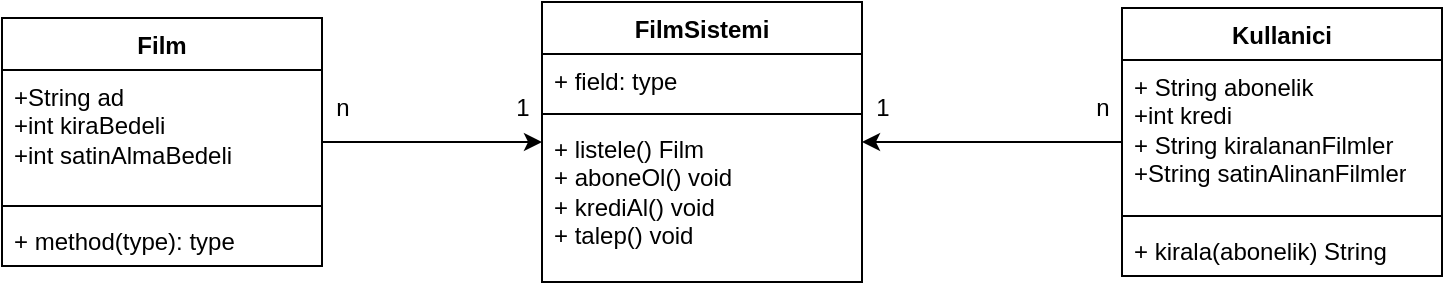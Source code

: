 <mxfile version="22.1.16" type="device">
  <diagram name="Sayfa -1" id="beIvgIOTCIaybi1Jd2s5">
    <mxGraphModel dx="1290" dy="587" grid="1" gridSize="10" guides="1" tooltips="1" connect="1" arrows="1" fold="1" page="1" pageScale="1" pageWidth="827" pageHeight="1169" math="0" shadow="0">
      <root>
        <mxCell id="0" />
        <mxCell id="1" parent="0" />
        <mxCell id="TG8eKqU3fPoTrwBgj0wD-1" style="edgeStyle=orthogonalEdgeStyle;rounded=0;orthogonalLoop=1;jettySize=auto;html=1;" edge="1" parent="1" source="_6JdU4WiKeAnT2bDIrAe-1" target="_6JdU4WiKeAnT2bDIrAe-5">
          <mxGeometry relative="1" as="geometry" />
        </mxCell>
        <mxCell id="_6JdU4WiKeAnT2bDIrAe-1" value="Film" style="swimlane;fontStyle=1;align=center;verticalAlign=top;childLayout=stackLayout;horizontal=1;startSize=26;horizontalStack=0;resizeParent=1;resizeParentMax=0;resizeLast=0;collapsible=1;marginBottom=0;whiteSpace=wrap;html=1;" parent="1" vertex="1">
          <mxGeometry x="50" y="318" width="160" height="124" as="geometry" />
        </mxCell>
        <mxCell id="_6JdU4WiKeAnT2bDIrAe-2" value="+String ad&lt;br&gt;+int kiraBedeli&lt;br&gt;+int satinAlmaBedeli" style="text;strokeColor=none;fillColor=none;align=left;verticalAlign=top;spacingLeft=4;spacingRight=4;overflow=hidden;rotatable=0;points=[[0,0.5],[1,0.5]];portConstraint=eastwest;whiteSpace=wrap;html=1;" parent="_6JdU4WiKeAnT2bDIrAe-1" vertex="1">
          <mxGeometry y="26" width="160" height="64" as="geometry" />
        </mxCell>
        <mxCell id="_6JdU4WiKeAnT2bDIrAe-3" value="" style="line;strokeWidth=1;fillColor=none;align=left;verticalAlign=middle;spacingTop=-1;spacingLeft=3;spacingRight=3;rotatable=0;labelPosition=right;points=[];portConstraint=eastwest;strokeColor=inherit;" parent="_6JdU4WiKeAnT2bDIrAe-1" vertex="1">
          <mxGeometry y="90" width="160" height="8" as="geometry" />
        </mxCell>
        <mxCell id="_6JdU4WiKeAnT2bDIrAe-4" value="+ method(type): type" style="text;strokeColor=none;fillColor=none;align=left;verticalAlign=top;spacingLeft=4;spacingRight=4;overflow=hidden;rotatable=0;points=[[0,0.5],[1,0.5]];portConstraint=eastwest;whiteSpace=wrap;html=1;" parent="_6JdU4WiKeAnT2bDIrAe-1" vertex="1">
          <mxGeometry y="98" width="160" height="26" as="geometry" />
        </mxCell>
        <mxCell id="_6JdU4WiKeAnT2bDIrAe-5" value="FilmSistemi" style="swimlane;fontStyle=1;align=center;verticalAlign=top;childLayout=stackLayout;horizontal=1;startSize=26;horizontalStack=0;resizeParent=1;resizeParentMax=0;resizeLast=0;collapsible=1;marginBottom=0;whiteSpace=wrap;html=1;" parent="1" vertex="1">
          <mxGeometry x="320" y="310" width="160" height="140" as="geometry" />
        </mxCell>
        <mxCell id="_6JdU4WiKeAnT2bDIrAe-6" value="+ field: type" style="text;strokeColor=none;fillColor=none;align=left;verticalAlign=top;spacingLeft=4;spacingRight=4;overflow=hidden;rotatable=0;points=[[0,0.5],[1,0.5]];portConstraint=eastwest;whiteSpace=wrap;html=1;" parent="_6JdU4WiKeAnT2bDIrAe-5" vertex="1">
          <mxGeometry y="26" width="160" height="26" as="geometry" />
        </mxCell>
        <mxCell id="_6JdU4WiKeAnT2bDIrAe-7" value="" style="line;strokeWidth=1;fillColor=none;align=left;verticalAlign=middle;spacingTop=-1;spacingLeft=3;spacingRight=3;rotatable=0;labelPosition=right;points=[];portConstraint=eastwest;strokeColor=inherit;" parent="_6JdU4WiKeAnT2bDIrAe-5" vertex="1">
          <mxGeometry y="52" width="160" height="8" as="geometry" />
        </mxCell>
        <mxCell id="_6JdU4WiKeAnT2bDIrAe-8" value="+ listele() Film&lt;br&gt;+ aboneOl() void&lt;br&gt;+ krediAl() void&lt;br&gt;+ talep() void" style="text;strokeColor=none;fillColor=none;align=left;verticalAlign=top;spacingLeft=4;spacingRight=4;overflow=hidden;rotatable=0;points=[[0,0.5],[1,0.5]];portConstraint=eastwest;whiteSpace=wrap;html=1;" parent="_6JdU4WiKeAnT2bDIrAe-5" vertex="1">
          <mxGeometry y="60" width="160" height="80" as="geometry" />
        </mxCell>
        <mxCell id="_6JdU4WiKeAnT2bDIrAe-18" style="edgeStyle=orthogonalEdgeStyle;rounded=0;orthogonalLoop=1;jettySize=auto;html=1;" parent="1" source="_6JdU4WiKeAnT2bDIrAe-13" target="_6JdU4WiKeAnT2bDIrAe-5" edge="1">
          <mxGeometry relative="1" as="geometry" />
        </mxCell>
        <mxCell id="_6JdU4WiKeAnT2bDIrAe-13" value="Kullanici" style="swimlane;fontStyle=1;align=center;verticalAlign=top;childLayout=stackLayout;horizontal=1;startSize=26;horizontalStack=0;resizeParent=1;resizeParentMax=0;resizeLast=0;collapsible=1;marginBottom=0;whiteSpace=wrap;html=1;" parent="1" vertex="1">
          <mxGeometry x="610" y="313" width="160" height="134" as="geometry" />
        </mxCell>
        <mxCell id="_6JdU4WiKeAnT2bDIrAe-14" value="+ String abonelik&lt;br&gt;+int kredi&lt;br&gt;+ String kiralananFilmler&lt;br&gt;+String satinAlinanFilmler" style="text;strokeColor=none;fillColor=none;align=left;verticalAlign=top;spacingLeft=4;spacingRight=4;overflow=hidden;rotatable=0;points=[[0,0.5],[1,0.5]];portConstraint=eastwest;whiteSpace=wrap;html=1;" parent="_6JdU4WiKeAnT2bDIrAe-13" vertex="1">
          <mxGeometry y="26" width="160" height="74" as="geometry" />
        </mxCell>
        <mxCell id="_6JdU4WiKeAnT2bDIrAe-15" value="" style="line;strokeWidth=1;fillColor=none;align=left;verticalAlign=middle;spacingTop=-1;spacingLeft=3;spacingRight=3;rotatable=0;labelPosition=right;points=[];portConstraint=eastwest;strokeColor=inherit;" parent="_6JdU4WiKeAnT2bDIrAe-13" vertex="1">
          <mxGeometry y="100" width="160" height="8" as="geometry" />
        </mxCell>
        <mxCell id="_6JdU4WiKeAnT2bDIrAe-16" value="+ kirala(abonelik) String" style="text;strokeColor=none;fillColor=none;align=left;verticalAlign=top;spacingLeft=4;spacingRight=4;overflow=hidden;rotatable=0;points=[[0,0.5],[1,0.5]];portConstraint=eastwest;whiteSpace=wrap;html=1;" parent="_6JdU4WiKeAnT2bDIrAe-13" vertex="1">
          <mxGeometry y="108" width="160" height="26" as="geometry" />
        </mxCell>
        <mxCell id="TG8eKqU3fPoTrwBgj0wD-2" value="n" style="text;html=1;align=center;verticalAlign=middle;resizable=0;points=[];autosize=1;strokeColor=none;fillColor=none;" vertex="1" parent="1">
          <mxGeometry x="205" y="348" width="30" height="30" as="geometry" />
        </mxCell>
        <mxCell id="TG8eKqU3fPoTrwBgj0wD-3" value="1" style="text;html=1;align=center;verticalAlign=middle;resizable=0;points=[];autosize=1;strokeColor=none;fillColor=none;" vertex="1" parent="1">
          <mxGeometry x="295" y="348" width="30" height="30" as="geometry" />
        </mxCell>
        <mxCell id="TG8eKqU3fPoTrwBgj0wD-4" value="1" style="text;html=1;align=center;verticalAlign=middle;resizable=0;points=[];autosize=1;strokeColor=none;fillColor=none;" vertex="1" parent="1">
          <mxGeometry x="475" y="348" width="30" height="30" as="geometry" />
        </mxCell>
        <mxCell id="TG8eKqU3fPoTrwBgj0wD-5" value="n" style="text;html=1;align=center;verticalAlign=middle;resizable=0;points=[];autosize=1;strokeColor=none;fillColor=none;" vertex="1" parent="1">
          <mxGeometry x="585" y="348" width="30" height="30" as="geometry" />
        </mxCell>
      </root>
    </mxGraphModel>
  </diagram>
</mxfile>
